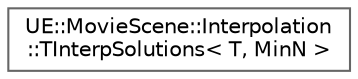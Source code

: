 digraph "Graphical Class Hierarchy"
{
 // INTERACTIVE_SVG=YES
 // LATEX_PDF_SIZE
  bgcolor="transparent";
  edge [fontname=Helvetica,fontsize=10,labelfontname=Helvetica,labelfontsize=10];
  node [fontname=Helvetica,fontsize=10,shape=box,height=0.2,width=0.4];
  rankdir="LR";
  Node0 [id="Node000000",label="UE::MovieScene::Interpolation\l::TInterpSolutions\< T, MinN \>",height=0.2,width=0.4,color="grey40", fillcolor="white", style="filled",URL="$d5/d7f/structUE_1_1MovieScene_1_1Interpolation_1_1TInterpSolutions.html",tooltip="Template structure used for representing an array of solutions with a minimum size."];
}
